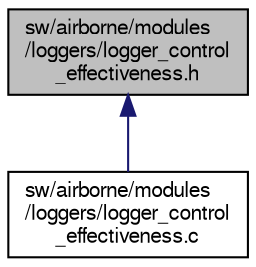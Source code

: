 digraph "sw/airborne/modules/loggers/logger_control_effectiveness.h"
{
  edge [fontname="FreeSans",fontsize="10",labelfontname="FreeSans",labelfontsize="10"];
  node [fontname="FreeSans",fontsize="10",shape=record];
  Node1 [label="sw/airborne/modules\l/loggers/logger_control\l_effectiveness.h",height=0.2,width=0.4,color="black", fillcolor="grey75", style="filled", fontcolor="black"];
  Node1 -> Node2 [dir="back",color="midnightblue",fontsize="10",style="solid",fontname="FreeSans"];
  Node2 [label="sw/airborne/modules\l/loggers/logger_control\l_effectiveness.c",height=0.2,width=0.4,color="black", fillcolor="white", style="filled",URL="$logger__control__effectiveness_8c.html",tooltip="Log data required to compute control effectiveness. "];
}
